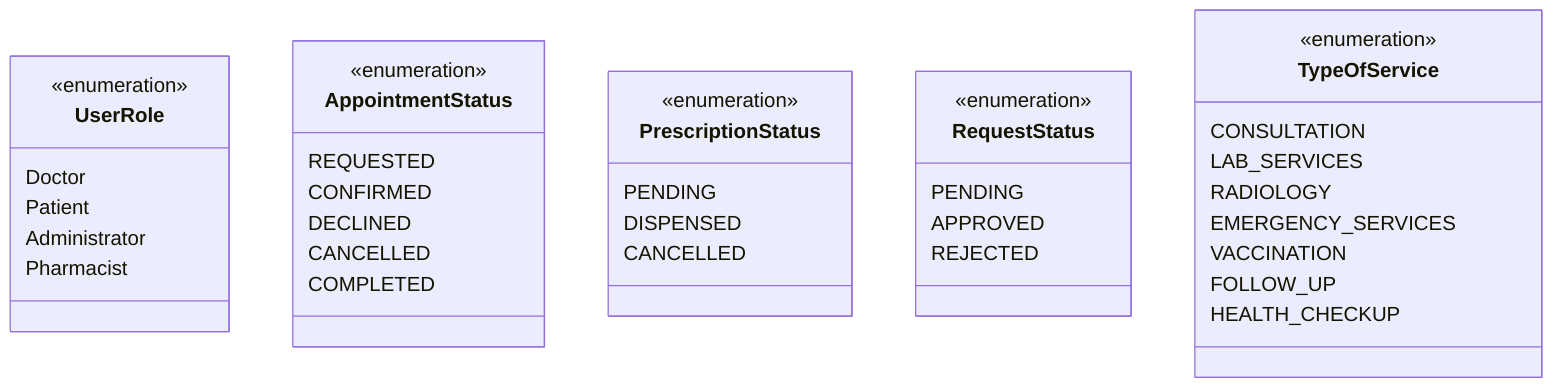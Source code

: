 classDiagram
    %% Enumerations
    class UserRole {
        <<enumeration>>
        Doctor
        Patient
        Administrator
        Pharmacist
    }

    class AppointmentStatus {
        <<enumeration>>
        REQUESTED
        CONFIRMED
        DECLINED
        CANCELLED
        COMPLETED
    }

    class PrescriptionStatus {
        <<enumeration>>
        PENDING
        DISPENSED
        CANCELLED
    }

    class RequestStatus {
        <<enumeration>>
        PENDING
        APPROVED
        REJECTED
    }

    class TypeOfService {
        <<enumeration>>
        CONSULTATION
        LAB_SERVICES
        RADIOLOGY
        EMERGENCY_SERVICES
        VACCINATION
        FOLLOW_UP
        HEALTH_CHECKUP
    }